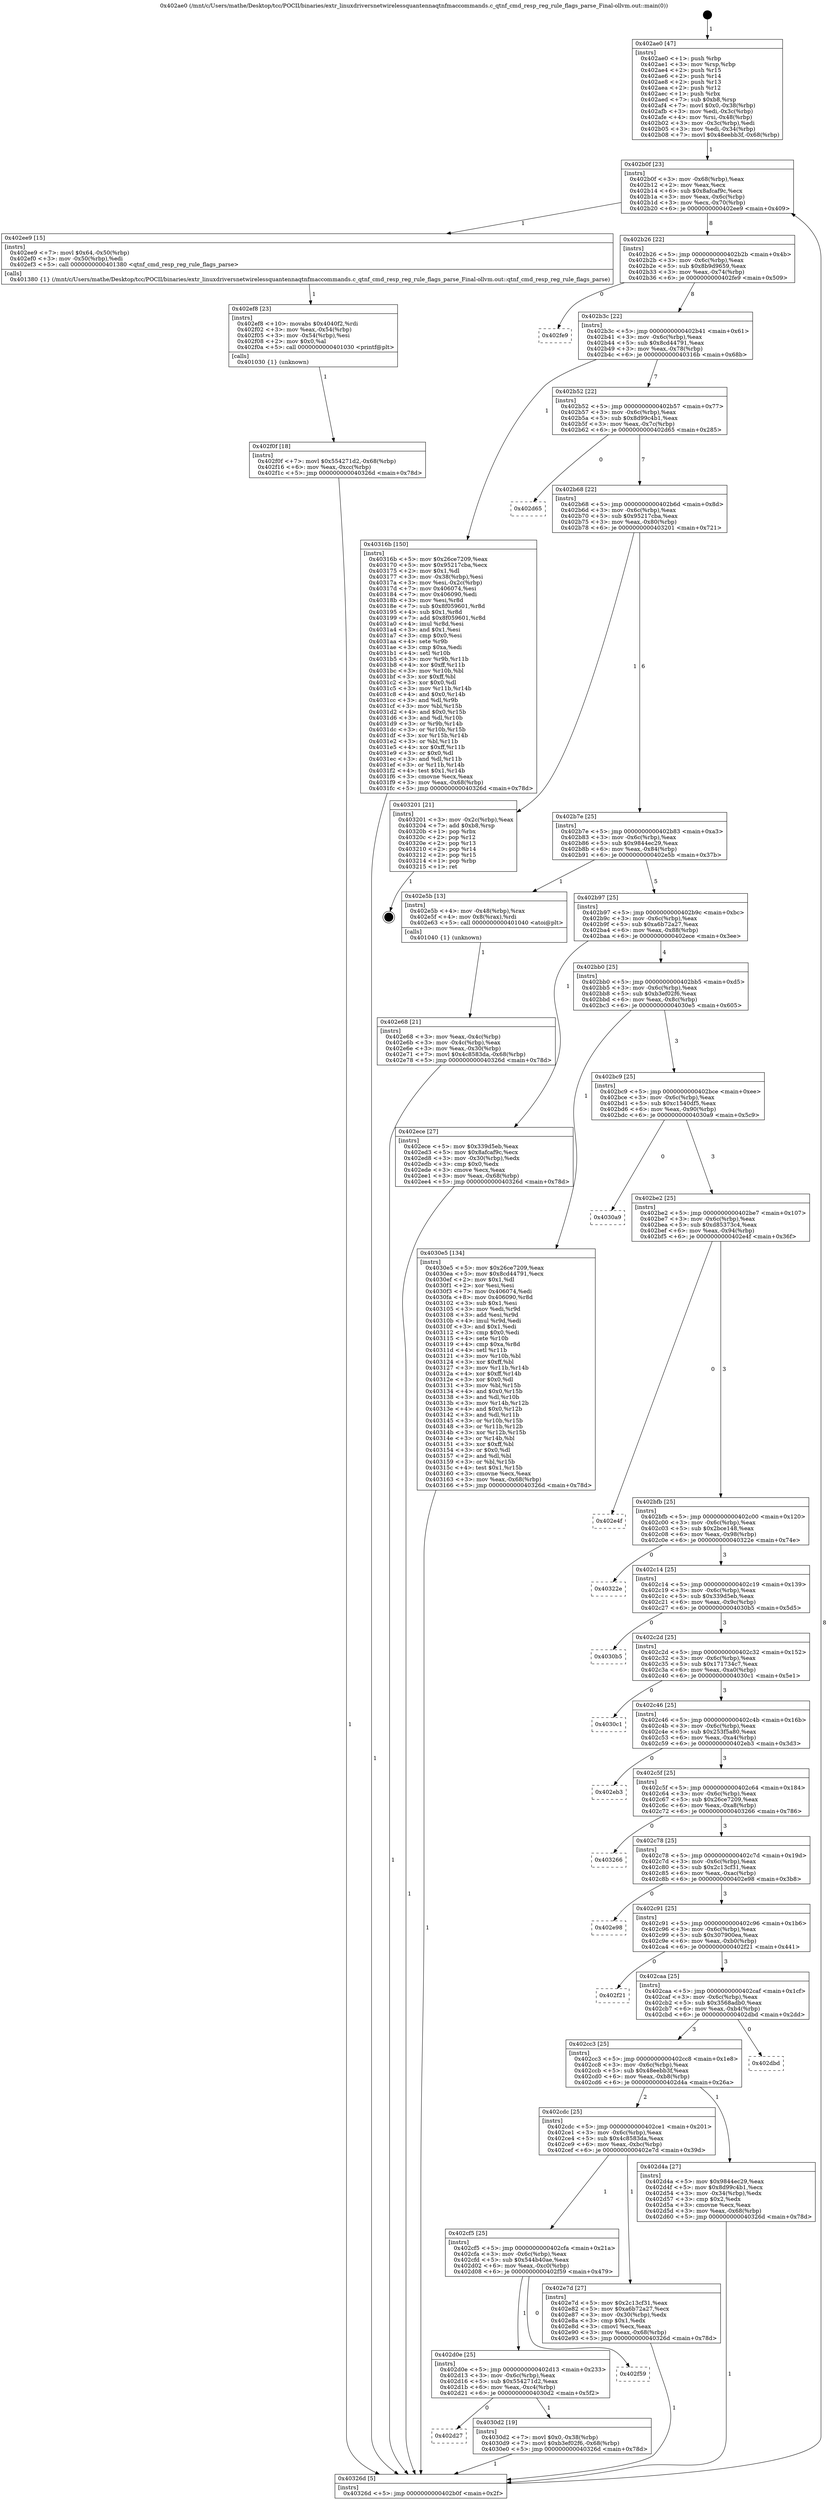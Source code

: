 digraph "0x402ae0" {
  label = "0x402ae0 (/mnt/c/Users/mathe/Desktop/tcc/POCII/binaries/extr_linuxdriversnetwirelessquantennaqtnfmaccommands.c_qtnf_cmd_resp_reg_rule_flags_parse_Final-ollvm.out::main(0))"
  labelloc = "t"
  node[shape=record]

  Entry [label="",width=0.3,height=0.3,shape=circle,fillcolor=black,style=filled]
  "0x402b0f" [label="{
     0x402b0f [23]\l
     | [instrs]\l
     &nbsp;&nbsp;0x402b0f \<+3\>: mov -0x68(%rbp),%eax\l
     &nbsp;&nbsp;0x402b12 \<+2\>: mov %eax,%ecx\l
     &nbsp;&nbsp;0x402b14 \<+6\>: sub $0x8afcaf9c,%ecx\l
     &nbsp;&nbsp;0x402b1a \<+3\>: mov %eax,-0x6c(%rbp)\l
     &nbsp;&nbsp;0x402b1d \<+3\>: mov %ecx,-0x70(%rbp)\l
     &nbsp;&nbsp;0x402b20 \<+6\>: je 0000000000402ee9 \<main+0x409\>\l
  }"]
  "0x402ee9" [label="{
     0x402ee9 [15]\l
     | [instrs]\l
     &nbsp;&nbsp;0x402ee9 \<+7\>: movl $0x64,-0x50(%rbp)\l
     &nbsp;&nbsp;0x402ef0 \<+3\>: mov -0x50(%rbp),%edi\l
     &nbsp;&nbsp;0x402ef3 \<+5\>: call 0000000000401380 \<qtnf_cmd_resp_reg_rule_flags_parse\>\l
     | [calls]\l
     &nbsp;&nbsp;0x401380 \{1\} (/mnt/c/Users/mathe/Desktop/tcc/POCII/binaries/extr_linuxdriversnetwirelessquantennaqtnfmaccommands.c_qtnf_cmd_resp_reg_rule_flags_parse_Final-ollvm.out::qtnf_cmd_resp_reg_rule_flags_parse)\l
  }"]
  "0x402b26" [label="{
     0x402b26 [22]\l
     | [instrs]\l
     &nbsp;&nbsp;0x402b26 \<+5\>: jmp 0000000000402b2b \<main+0x4b\>\l
     &nbsp;&nbsp;0x402b2b \<+3\>: mov -0x6c(%rbp),%eax\l
     &nbsp;&nbsp;0x402b2e \<+5\>: sub $0x8b9d9659,%eax\l
     &nbsp;&nbsp;0x402b33 \<+3\>: mov %eax,-0x74(%rbp)\l
     &nbsp;&nbsp;0x402b36 \<+6\>: je 0000000000402fe9 \<main+0x509\>\l
  }"]
  Exit [label="",width=0.3,height=0.3,shape=circle,fillcolor=black,style=filled,peripheries=2]
  "0x402fe9" [label="{
     0x402fe9\l
  }", style=dashed]
  "0x402b3c" [label="{
     0x402b3c [22]\l
     | [instrs]\l
     &nbsp;&nbsp;0x402b3c \<+5\>: jmp 0000000000402b41 \<main+0x61\>\l
     &nbsp;&nbsp;0x402b41 \<+3\>: mov -0x6c(%rbp),%eax\l
     &nbsp;&nbsp;0x402b44 \<+5\>: sub $0x8cd44791,%eax\l
     &nbsp;&nbsp;0x402b49 \<+3\>: mov %eax,-0x78(%rbp)\l
     &nbsp;&nbsp;0x402b4c \<+6\>: je 000000000040316b \<main+0x68b\>\l
  }"]
  "0x402d27" [label="{
     0x402d27\l
  }", style=dashed]
  "0x40316b" [label="{
     0x40316b [150]\l
     | [instrs]\l
     &nbsp;&nbsp;0x40316b \<+5\>: mov $0x26ce7209,%eax\l
     &nbsp;&nbsp;0x403170 \<+5\>: mov $0x95217cba,%ecx\l
     &nbsp;&nbsp;0x403175 \<+2\>: mov $0x1,%dl\l
     &nbsp;&nbsp;0x403177 \<+3\>: mov -0x38(%rbp),%esi\l
     &nbsp;&nbsp;0x40317a \<+3\>: mov %esi,-0x2c(%rbp)\l
     &nbsp;&nbsp;0x40317d \<+7\>: mov 0x406074,%esi\l
     &nbsp;&nbsp;0x403184 \<+7\>: mov 0x406090,%edi\l
     &nbsp;&nbsp;0x40318b \<+3\>: mov %esi,%r8d\l
     &nbsp;&nbsp;0x40318e \<+7\>: sub $0x8f059601,%r8d\l
     &nbsp;&nbsp;0x403195 \<+4\>: sub $0x1,%r8d\l
     &nbsp;&nbsp;0x403199 \<+7\>: add $0x8f059601,%r8d\l
     &nbsp;&nbsp;0x4031a0 \<+4\>: imul %r8d,%esi\l
     &nbsp;&nbsp;0x4031a4 \<+3\>: and $0x1,%esi\l
     &nbsp;&nbsp;0x4031a7 \<+3\>: cmp $0x0,%esi\l
     &nbsp;&nbsp;0x4031aa \<+4\>: sete %r9b\l
     &nbsp;&nbsp;0x4031ae \<+3\>: cmp $0xa,%edi\l
     &nbsp;&nbsp;0x4031b1 \<+4\>: setl %r10b\l
     &nbsp;&nbsp;0x4031b5 \<+3\>: mov %r9b,%r11b\l
     &nbsp;&nbsp;0x4031b8 \<+4\>: xor $0xff,%r11b\l
     &nbsp;&nbsp;0x4031bc \<+3\>: mov %r10b,%bl\l
     &nbsp;&nbsp;0x4031bf \<+3\>: xor $0xff,%bl\l
     &nbsp;&nbsp;0x4031c2 \<+3\>: xor $0x0,%dl\l
     &nbsp;&nbsp;0x4031c5 \<+3\>: mov %r11b,%r14b\l
     &nbsp;&nbsp;0x4031c8 \<+4\>: and $0x0,%r14b\l
     &nbsp;&nbsp;0x4031cc \<+3\>: and %dl,%r9b\l
     &nbsp;&nbsp;0x4031cf \<+3\>: mov %bl,%r15b\l
     &nbsp;&nbsp;0x4031d2 \<+4\>: and $0x0,%r15b\l
     &nbsp;&nbsp;0x4031d6 \<+3\>: and %dl,%r10b\l
     &nbsp;&nbsp;0x4031d9 \<+3\>: or %r9b,%r14b\l
     &nbsp;&nbsp;0x4031dc \<+3\>: or %r10b,%r15b\l
     &nbsp;&nbsp;0x4031df \<+3\>: xor %r15b,%r14b\l
     &nbsp;&nbsp;0x4031e2 \<+3\>: or %bl,%r11b\l
     &nbsp;&nbsp;0x4031e5 \<+4\>: xor $0xff,%r11b\l
     &nbsp;&nbsp;0x4031e9 \<+3\>: or $0x0,%dl\l
     &nbsp;&nbsp;0x4031ec \<+3\>: and %dl,%r11b\l
     &nbsp;&nbsp;0x4031ef \<+3\>: or %r11b,%r14b\l
     &nbsp;&nbsp;0x4031f2 \<+4\>: test $0x1,%r14b\l
     &nbsp;&nbsp;0x4031f6 \<+3\>: cmovne %ecx,%eax\l
     &nbsp;&nbsp;0x4031f9 \<+3\>: mov %eax,-0x68(%rbp)\l
     &nbsp;&nbsp;0x4031fc \<+5\>: jmp 000000000040326d \<main+0x78d\>\l
  }"]
  "0x402b52" [label="{
     0x402b52 [22]\l
     | [instrs]\l
     &nbsp;&nbsp;0x402b52 \<+5\>: jmp 0000000000402b57 \<main+0x77\>\l
     &nbsp;&nbsp;0x402b57 \<+3\>: mov -0x6c(%rbp),%eax\l
     &nbsp;&nbsp;0x402b5a \<+5\>: sub $0x8d99c4b1,%eax\l
     &nbsp;&nbsp;0x402b5f \<+3\>: mov %eax,-0x7c(%rbp)\l
     &nbsp;&nbsp;0x402b62 \<+6\>: je 0000000000402d65 \<main+0x285\>\l
  }"]
  "0x4030d2" [label="{
     0x4030d2 [19]\l
     | [instrs]\l
     &nbsp;&nbsp;0x4030d2 \<+7\>: movl $0x0,-0x38(%rbp)\l
     &nbsp;&nbsp;0x4030d9 \<+7\>: movl $0xb3ef02f6,-0x68(%rbp)\l
     &nbsp;&nbsp;0x4030e0 \<+5\>: jmp 000000000040326d \<main+0x78d\>\l
  }"]
  "0x402d65" [label="{
     0x402d65\l
  }", style=dashed]
  "0x402b68" [label="{
     0x402b68 [22]\l
     | [instrs]\l
     &nbsp;&nbsp;0x402b68 \<+5\>: jmp 0000000000402b6d \<main+0x8d\>\l
     &nbsp;&nbsp;0x402b6d \<+3\>: mov -0x6c(%rbp),%eax\l
     &nbsp;&nbsp;0x402b70 \<+5\>: sub $0x95217cba,%eax\l
     &nbsp;&nbsp;0x402b75 \<+3\>: mov %eax,-0x80(%rbp)\l
     &nbsp;&nbsp;0x402b78 \<+6\>: je 0000000000403201 \<main+0x721\>\l
  }"]
  "0x402d0e" [label="{
     0x402d0e [25]\l
     | [instrs]\l
     &nbsp;&nbsp;0x402d0e \<+5\>: jmp 0000000000402d13 \<main+0x233\>\l
     &nbsp;&nbsp;0x402d13 \<+3\>: mov -0x6c(%rbp),%eax\l
     &nbsp;&nbsp;0x402d16 \<+5\>: sub $0x554271d2,%eax\l
     &nbsp;&nbsp;0x402d1b \<+6\>: mov %eax,-0xc4(%rbp)\l
     &nbsp;&nbsp;0x402d21 \<+6\>: je 00000000004030d2 \<main+0x5f2\>\l
  }"]
  "0x403201" [label="{
     0x403201 [21]\l
     | [instrs]\l
     &nbsp;&nbsp;0x403201 \<+3\>: mov -0x2c(%rbp),%eax\l
     &nbsp;&nbsp;0x403204 \<+7\>: add $0xb8,%rsp\l
     &nbsp;&nbsp;0x40320b \<+1\>: pop %rbx\l
     &nbsp;&nbsp;0x40320c \<+2\>: pop %r12\l
     &nbsp;&nbsp;0x40320e \<+2\>: pop %r13\l
     &nbsp;&nbsp;0x403210 \<+2\>: pop %r14\l
     &nbsp;&nbsp;0x403212 \<+2\>: pop %r15\l
     &nbsp;&nbsp;0x403214 \<+1\>: pop %rbp\l
     &nbsp;&nbsp;0x403215 \<+1\>: ret\l
  }"]
  "0x402b7e" [label="{
     0x402b7e [25]\l
     | [instrs]\l
     &nbsp;&nbsp;0x402b7e \<+5\>: jmp 0000000000402b83 \<main+0xa3\>\l
     &nbsp;&nbsp;0x402b83 \<+3\>: mov -0x6c(%rbp),%eax\l
     &nbsp;&nbsp;0x402b86 \<+5\>: sub $0x9844ec29,%eax\l
     &nbsp;&nbsp;0x402b8b \<+6\>: mov %eax,-0x84(%rbp)\l
     &nbsp;&nbsp;0x402b91 \<+6\>: je 0000000000402e5b \<main+0x37b\>\l
  }"]
  "0x402f59" [label="{
     0x402f59\l
  }", style=dashed]
  "0x402e5b" [label="{
     0x402e5b [13]\l
     | [instrs]\l
     &nbsp;&nbsp;0x402e5b \<+4\>: mov -0x48(%rbp),%rax\l
     &nbsp;&nbsp;0x402e5f \<+4\>: mov 0x8(%rax),%rdi\l
     &nbsp;&nbsp;0x402e63 \<+5\>: call 0000000000401040 \<atoi@plt\>\l
     | [calls]\l
     &nbsp;&nbsp;0x401040 \{1\} (unknown)\l
  }"]
  "0x402b97" [label="{
     0x402b97 [25]\l
     | [instrs]\l
     &nbsp;&nbsp;0x402b97 \<+5\>: jmp 0000000000402b9c \<main+0xbc\>\l
     &nbsp;&nbsp;0x402b9c \<+3\>: mov -0x6c(%rbp),%eax\l
     &nbsp;&nbsp;0x402b9f \<+5\>: sub $0xa6b72a27,%eax\l
     &nbsp;&nbsp;0x402ba4 \<+6\>: mov %eax,-0x88(%rbp)\l
     &nbsp;&nbsp;0x402baa \<+6\>: je 0000000000402ece \<main+0x3ee\>\l
  }"]
  "0x402f0f" [label="{
     0x402f0f [18]\l
     | [instrs]\l
     &nbsp;&nbsp;0x402f0f \<+7\>: movl $0x554271d2,-0x68(%rbp)\l
     &nbsp;&nbsp;0x402f16 \<+6\>: mov %eax,-0xcc(%rbp)\l
     &nbsp;&nbsp;0x402f1c \<+5\>: jmp 000000000040326d \<main+0x78d\>\l
  }"]
  "0x402ece" [label="{
     0x402ece [27]\l
     | [instrs]\l
     &nbsp;&nbsp;0x402ece \<+5\>: mov $0x339d5eb,%eax\l
     &nbsp;&nbsp;0x402ed3 \<+5\>: mov $0x8afcaf9c,%ecx\l
     &nbsp;&nbsp;0x402ed8 \<+3\>: mov -0x30(%rbp),%edx\l
     &nbsp;&nbsp;0x402edb \<+3\>: cmp $0x0,%edx\l
     &nbsp;&nbsp;0x402ede \<+3\>: cmove %ecx,%eax\l
     &nbsp;&nbsp;0x402ee1 \<+3\>: mov %eax,-0x68(%rbp)\l
     &nbsp;&nbsp;0x402ee4 \<+5\>: jmp 000000000040326d \<main+0x78d\>\l
  }"]
  "0x402bb0" [label="{
     0x402bb0 [25]\l
     | [instrs]\l
     &nbsp;&nbsp;0x402bb0 \<+5\>: jmp 0000000000402bb5 \<main+0xd5\>\l
     &nbsp;&nbsp;0x402bb5 \<+3\>: mov -0x6c(%rbp),%eax\l
     &nbsp;&nbsp;0x402bb8 \<+5\>: sub $0xb3ef02f6,%eax\l
     &nbsp;&nbsp;0x402bbd \<+6\>: mov %eax,-0x8c(%rbp)\l
     &nbsp;&nbsp;0x402bc3 \<+6\>: je 00000000004030e5 \<main+0x605\>\l
  }"]
  "0x402ef8" [label="{
     0x402ef8 [23]\l
     | [instrs]\l
     &nbsp;&nbsp;0x402ef8 \<+10\>: movabs $0x4040f2,%rdi\l
     &nbsp;&nbsp;0x402f02 \<+3\>: mov %eax,-0x54(%rbp)\l
     &nbsp;&nbsp;0x402f05 \<+3\>: mov -0x54(%rbp),%esi\l
     &nbsp;&nbsp;0x402f08 \<+2\>: mov $0x0,%al\l
     &nbsp;&nbsp;0x402f0a \<+5\>: call 0000000000401030 \<printf@plt\>\l
     | [calls]\l
     &nbsp;&nbsp;0x401030 \{1\} (unknown)\l
  }"]
  "0x4030e5" [label="{
     0x4030e5 [134]\l
     | [instrs]\l
     &nbsp;&nbsp;0x4030e5 \<+5\>: mov $0x26ce7209,%eax\l
     &nbsp;&nbsp;0x4030ea \<+5\>: mov $0x8cd44791,%ecx\l
     &nbsp;&nbsp;0x4030ef \<+2\>: mov $0x1,%dl\l
     &nbsp;&nbsp;0x4030f1 \<+2\>: xor %esi,%esi\l
     &nbsp;&nbsp;0x4030f3 \<+7\>: mov 0x406074,%edi\l
     &nbsp;&nbsp;0x4030fa \<+8\>: mov 0x406090,%r8d\l
     &nbsp;&nbsp;0x403102 \<+3\>: sub $0x1,%esi\l
     &nbsp;&nbsp;0x403105 \<+3\>: mov %edi,%r9d\l
     &nbsp;&nbsp;0x403108 \<+3\>: add %esi,%r9d\l
     &nbsp;&nbsp;0x40310b \<+4\>: imul %r9d,%edi\l
     &nbsp;&nbsp;0x40310f \<+3\>: and $0x1,%edi\l
     &nbsp;&nbsp;0x403112 \<+3\>: cmp $0x0,%edi\l
     &nbsp;&nbsp;0x403115 \<+4\>: sete %r10b\l
     &nbsp;&nbsp;0x403119 \<+4\>: cmp $0xa,%r8d\l
     &nbsp;&nbsp;0x40311d \<+4\>: setl %r11b\l
     &nbsp;&nbsp;0x403121 \<+3\>: mov %r10b,%bl\l
     &nbsp;&nbsp;0x403124 \<+3\>: xor $0xff,%bl\l
     &nbsp;&nbsp;0x403127 \<+3\>: mov %r11b,%r14b\l
     &nbsp;&nbsp;0x40312a \<+4\>: xor $0xff,%r14b\l
     &nbsp;&nbsp;0x40312e \<+3\>: xor $0x0,%dl\l
     &nbsp;&nbsp;0x403131 \<+3\>: mov %bl,%r15b\l
     &nbsp;&nbsp;0x403134 \<+4\>: and $0x0,%r15b\l
     &nbsp;&nbsp;0x403138 \<+3\>: and %dl,%r10b\l
     &nbsp;&nbsp;0x40313b \<+3\>: mov %r14b,%r12b\l
     &nbsp;&nbsp;0x40313e \<+4\>: and $0x0,%r12b\l
     &nbsp;&nbsp;0x403142 \<+3\>: and %dl,%r11b\l
     &nbsp;&nbsp;0x403145 \<+3\>: or %r10b,%r15b\l
     &nbsp;&nbsp;0x403148 \<+3\>: or %r11b,%r12b\l
     &nbsp;&nbsp;0x40314b \<+3\>: xor %r12b,%r15b\l
     &nbsp;&nbsp;0x40314e \<+3\>: or %r14b,%bl\l
     &nbsp;&nbsp;0x403151 \<+3\>: xor $0xff,%bl\l
     &nbsp;&nbsp;0x403154 \<+3\>: or $0x0,%dl\l
     &nbsp;&nbsp;0x403157 \<+2\>: and %dl,%bl\l
     &nbsp;&nbsp;0x403159 \<+3\>: or %bl,%r15b\l
     &nbsp;&nbsp;0x40315c \<+4\>: test $0x1,%r15b\l
     &nbsp;&nbsp;0x403160 \<+3\>: cmovne %ecx,%eax\l
     &nbsp;&nbsp;0x403163 \<+3\>: mov %eax,-0x68(%rbp)\l
     &nbsp;&nbsp;0x403166 \<+5\>: jmp 000000000040326d \<main+0x78d\>\l
  }"]
  "0x402bc9" [label="{
     0x402bc9 [25]\l
     | [instrs]\l
     &nbsp;&nbsp;0x402bc9 \<+5\>: jmp 0000000000402bce \<main+0xee\>\l
     &nbsp;&nbsp;0x402bce \<+3\>: mov -0x6c(%rbp),%eax\l
     &nbsp;&nbsp;0x402bd1 \<+5\>: sub $0xc1540df5,%eax\l
     &nbsp;&nbsp;0x402bd6 \<+6\>: mov %eax,-0x90(%rbp)\l
     &nbsp;&nbsp;0x402bdc \<+6\>: je 00000000004030a9 \<main+0x5c9\>\l
  }"]
  "0x402cf5" [label="{
     0x402cf5 [25]\l
     | [instrs]\l
     &nbsp;&nbsp;0x402cf5 \<+5\>: jmp 0000000000402cfa \<main+0x21a\>\l
     &nbsp;&nbsp;0x402cfa \<+3\>: mov -0x6c(%rbp),%eax\l
     &nbsp;&nbsp;0x402cfd \<+5\>: sub $0x544b40ae,%eax\l
     &nbsp;&nbsp;0x402d02 \<+6\>: mov %eax,-0xc0(%rbp)\l
     &nbsp;&nbsp;0x402d08 \<+6\>: je 0000000000402f59 \<main+0x479\>\l
  }"]
  "0x4030a9" [label="{
     0x4030a9\l
  }", style=dashed]
  "0x402be2" [label="{
     0x402be2 [25]\l
     | [instrs]\l
     &nbsp;&nbsp;0x402be2 \<+5\>: jmp 0000000000402be7 \<main+0x107\>\l
     &nbsp;&nbsp;0x402be7 \<+3\>: mov -0x6c(%rbp),%eax\l
     &nbsp;&nbsp;0x402bea \<+5\>: sub $0xd85373c4,%eax\l
     &nbsp;&nbsp;0x402bef \<+6\>: mov %eax,-0x94(%rbp)\l
     &nbsp;&nbsp;0x402bf5 \<+6\>: je 0000000000402e4f \<main+0x36f\>\l
  }"]
  "0x402e7d" [label="{
     0x402e7d [27]\l
     | [instrs]\l
     &nbsp;&nbsp;0x402e7d \<+5\>: mov $0x2c13cf31,%eax\l
     &nbsp;&nbsp;0x402e82 \<+5\>: mov $0xa6b72a27,%ecx\l
     &nbsp;&nbsp;0x402e87 \<+3\>: mov -0x30(%rbp),%edx\l
     &nbsp;&nbsp;0x402e8a \<+3\>: cmp $0x1,%edx\l
     &nbsp;&nbsp;0x402e8d \<+3\>: cmovl %ecx,%eax\l
     &nbsp;&nbsp;0x402e90 \<+3\>: mov %eax,-0x68(%rbp)\l
     &nbsp;&nbsp;0x402e93 \<+5\>: jmp 000000000040326d \<main+0x78d\>\l
  }"]
  "0x402e4f" [label="{
     0x402e4f\l
  }", style=dashed]
  "0x402bfb" [label="{
     0x402bfb [25]\l
     | [instrs]\l
     &nbsp;&nbsp;0x402bfb \<+5\>: jmp 0000000000402c00 \<main+0x120\>\l
     &nbsp;&nbsp;0x402c00 \<+3\>: mov -0x6c(%rbp),%eax\l
     &nbsp;&nbsp;0x402c03 \<+5\>: sub $0x2bce148,%eax\l
     &nbsp;&nbsp;0x402c08 \<+6\>: mov %eax,-0x98(%rbp)\l
     &nbsp;&nbsp;0x402c0e \<+6\>: je 000000000040322e \<main+0x74e\>\l
  }"]
  "0x402e68" [label="{
     0x402e68 [21]\l
     | [instrs]\l
     &nbsp;&nbsp;0x402e68 \<+3\>: mov %eax,-0x4c(%rbp)\l
     &nbsp;&nbsp;0x402e6b \<+3\>: mov -0x4c(%rbp),%eax\l
     &nbsp;&nbsp;0x402e6e \<+3\>: mov %eax,-0x30(%rbp)\l
     &nbsp;&nbsp;0x402e71 \<+7\>: movl $0x4c8583da,-0x68(%rbp)\l
     &nbsp;&nbsp;0x402e78 \<+5\>: jmp 000000000040326d \<main+0x78d\>\l
  }"]
  "0x40322e" [label="{
     0x40322e\l
  }", style=dashed]
  "0x402c14" [label="{
     0x402c14 [25]\l
     | [instrs]\l
     &nbsp;&nbsp;0x402c14 \<+5\>: jmp 0000000000402c19 \<main+0x139\>\l
     &nbsp;&nbsp;0x402c19 \<+3\>: mov -0x6c(%rbp),%eax\l
     &nbsp;&nbsp;0x402c1c \<+5\>: sub $0x339d5eb,%eax\l
     &nbsp;&nbsp;0x402c21 \<+6\>: mov %eax,-0x9c(%rbp)\l
     &nbsp;&nbsp;0x402c27 \<+6\>: je 00000000004030b5 \<main+0x5d5\>\l
  }"]
  "0x402ae0" [label="{
     0x402ae0 [47]\l
     | [instrs]\l
     &nbsp;&nbsp;0x402ae0 \<+1\>: push %rbp\l
     &nbsp;&nbsp;0x402ae1 \<+3\>: mov %rsp,%rbp\l
     &nbsp;&nbsp;0x402ae4 \<+2\>: push %r15\l
     &nbsp;&nbsp;0x402ae6 \<+2\>: push %r14\l
     &nbsp;&nbsp;0x402ae8 \<+2\>: push %r13\l
     &nbsp;&nbsp;0x402aea \<+2\>: push %r12\l
     &nbsp;&nbsp;0x402aec \<+1\>: push %rbx\l
     &nbsp;&nbsp;0x402aed \<+7\>: sub $0xb8,%rsp\l
     &nbsp;&nbsp;0x402af4 \<+7\>: movl $0x0,-0x38(%rbp)\l
     &nbsp;&nbsp;0x402afb \<+3\>: mov %edi,-0x3c(%rbp)\l
     &nbsp;&nbsp;0x402afe \<+4\>: mov %rsi,-0x48(%rbp)\l
     &nbsp;&nbsp;0x402b02 \<+3\>: mov -0x3c(%rbp),%edi\l
     &nbsp;&nbsp;0x402b05 \<+3\>: mov %edi,-0x34(%rbp)\l
     &nbsp;&nbsp;0x402b08 \<+7\>: movl $0x48eebb3f,-0x68(%rbp)\l
  }"]
  "0x4030b5" [label="{
     0x4030b5\l
  }", style=dashed]
  "0x402c2d" [label="{
     0x402c2d [25]\l
     | [instrs]\l
     &nbsp;&nbsp;0x402c2d \<+5\>: jmp 0000000000402c32 \<main+0x152\>\l
     &nbsp;&nbsp;0x402c32 \<+3\>: mov -0x6c(%rbp),%eax\l
     &nbsp;&nbsp;0x402c35 \<+5\>: sub $0x171734c7,%eax\l
     &nbsp;&nbsp;0x402c3a \<+6\>: mov %eax,-0xa0(%rbp)\l
     &nbsp;&nbsp;0x402c40 \<+6\>: je 00000000004030c1 \<main+0x5e1\>\l
  }"]
  "0x40326d" [label="{
     0x40326d [5]\l
     | [instrs]\l
     &nbsp;&nbsp;0x40326d \<+5\>: jmp 0000000000402b0f \<main+0x2f\>\l
  }"]
  "0x4030c1" [label="{
     0x4030c1\l
  }", style=dashed]
  "0x402c46" [label="{
     0x402c46 [25]\l
     | [instrs]\l
     &nbsp;&nbsp;0x402c46 \<+5\>: jmp 0000000000402c4b \<main+0x16b\>\l
     &nbsp;&nbsp;0x402c4b \<+3\>: mov -0x6c(%rbp),%eax\l
     &nbsp;&nbsp;0x402c4e \<+5\>: sub $0x253f5a80,%eax\l
     &nbsp;&nbsp;0x402c53 \<+6\>: mov %eax,-0xa4(%rbp)\l
     &nbsp;&nbsp;0x402c59 \<+6\>: je 0000000000402eb3 \<main+0x3d3\>\l
  }"]
  "0x402cdc" [label="{
     0x402cdc [25]\l
     | [instrs]\l
     &nbsp;&nbsp;0x402cdc \<+5\>: jmp 0000000000402ce1 \<main+0x201\>\l
     &nbsp;&nbsp;0x402ce1 \<+3\>: mov -0x6c(%rbp),%eax\l
     &nbsp;&nbsp;0x402ce4 \<+5\>: sub $0x4c8583da,%eax\l
     &nbsp;&nbsp;0x402ce9 \<+6\>: mov %eax,-0xbc(%rbp)\l
     &nbsp;&nbsp;0x402cef \<+6\>: je 0000000000402e7d \<main+0x39d\>\l
  }"]
  "0x402eb3" [label="{
     0x402eb3\l
  }", style=dashed]
  "0x402c5f" [label="{
     0x402c5f [25]\l
     | [instrs]\l
     &nbsp;&nbsp;0x402c5f \<+5\>: jmp 0000000000402c64 \<main+0x184\>\l
     &nbsp;&nbsp;0x402c64 \<+3\>: mov -0x6c(%rbp),%eax\l
     &nbsp;&nbsp;0x402c67 \<+5\>: sub $0x26ce7209,%eax\l
     &nbsp;&nbsp;0x402c6c \<+6\>: mov %eax,-0xa8(%rbp)\l
     &nbsp;&nbsp;0x402c72 \<+6\>: je 0000000000403266 \<main+0x786\>\l
  }"]
  "0x402d4a" [label="{
     0x402d4a [27]\l
     | [instrs]\l
     &nbsp;&nbsp;0x402d4a \<+5\>: mov $0x9844ec29,%eax\l
     &nbsp;&nbsp;0x402d4f \<+5\>: mov $0x8d99c4b1,%ecx\l
     &nbsp;&nbsp;0x402d54 \<+3\>: mov -0x34(%rbp),%edx\l
     &nbsp;&nbsp;0x402d57 \<+3\>: cmp $0x2,%edx\l
     &nbsp;&nbsp;0x402d5a \<+3\>: cmovne %ecx,%eax\l
     &nbsp;&nbsp;0x402d5d \<+3\>: mov %eax,-0x68(%rbp)\l
     &nbsp;&nbsp;0x402d60 \<+5\>: jmp 000000000040326d \<main+0x78d\>\l
  }"]
  "0x403266" [label="{
     0x403266\l
  }", style=dashed]
  "0x402c78" [label="{
     0x402c78 [25]\l
     | [instrs]\l
     &nbsp;&nbsp;0x402c78 \<+5\>: jmp 0000000000402c7d \<main+0x19d\>\l
     &nbsp;&nbsp;0x402c7d \<+3\>: mov -0x6c(%rbp),%eax\l
     &nbsp;&nbsp;0x402c80 \<+5\>: sub $0x2c13cf31,%eax\l
     &nbsp;&nbsp;0x402c85 \<+6\>: mov %eax,-0xac(%rbp)\l
     &nbsp;&nbsp;0x402c8b \<+6\>: je 0000000000402e98 \<main+0x3b8\>\l
  }"]
  "0x402cc3" [label="{
     0x402cc3 [25]\l
     | [instrs]\l
     &nbsp;&nbsp;0x402cc3 \<+5\>: jmp 0000000000402cc8 \<main+0x1e8\>\l
     &nbsp;&nbsp;0x402cc8 \<+3\>: mov -0x6c(%rbp),%eax\l
     &nbsp;&nbsp;0x402ccb \<+5\>: sub $0x48eebb3f,%eax\l
     &nbsp;&nbsp;0x402cd0 \<+6\>: mov %eax,-0xb8(%rbp)\l
     &nbsp;&nbsp;0x402cd6 \<+6\>: je 0000000000402d4a \<main+0x26a\>\l
  }"]
  "0x402e98" [label="{
     0x402e98\l
  }", style=dashed]
  "0x402c91" [label="{
     0x402c91 [25]\l
     | [instrs]\l
     &nbsp;&nbsp;0x402c91 \<+5\>: jmp 0000000000402c96 \<main+0x1b6\>\l
     &nbsp;&nbsp;0x402c96 \<+3\>: mov -0x6c(%rbp),%eax\l
     &nbsp;&nbsp;0x402c99 \<+5\>: sub $0x307900ea,%eax\l
     &nbsp;&nbsp;0x402c9e \<+6\>: mov %eax,-0xb0(%rbp)\l
     &nbsp;&nbsp;0x402ca4 \<+6\>: je 0000000000402f21 \<main+0x441\>\l
  }"]
  "0x402dbd" [label="{
     0x402dbd\l
  }", style=dashed]
  "0x402f21" [label="{
     0x402f21\l
  }", style=dashed]
  "0x402caa" [label="{
     0x402caa [25]\l
     | [instrs]\l
     &nbsp;&nbsp;0x402caa \<+5\>: jmp 0000000000402caf \<main+0x1cf\>\l
     &nbsp;&nbsp;0x402caf \<+3\>: mov -0x6c(%rbp),%eax\l
     &nbsp;&nbsp;0x402cb2 \<+5\>: sub $0x3568adb0,%eax\l
     &nbsp;&nbsp;0x402cb7 \<+6\>: mov %eax,-0xb4(%rbp)\l
     &nbsp;&nbsp;0x402cbd \<+6\>: je 0000000000402dbd \<main+0x2dd\>\l
  }"]
  Entry -> "0x402ae0" [label=" 1"]
  "0x402b0f" -> "0x402ee9" [label=" 1"]
  "0x402b0f" -> "0x402b26" [label=" 8"]
  "0x403201" -> Exit [label=" 1"]
  "0x402b26" -> "0x402fe9" [label=" 0"]
  "0x402b26" -> "0x402b3c" [label=" 8"]
  "0x40316b" -> "0x40326d" [label=" 1"]
  "0x402b3c" -> "0x40316b" [label=" 1"]
  "0x402b3c" -> "0x402b52" [label=" 7"]
  "0x4030e5" -> "0x40326d" [label=" 1"]
  "0x402b52" -> "0x402d65" [label=" 0"]
  "0x402b52" -> "0x402b68" [label=" 7"]
  "0x4030d2" -> "0x40326d" [label=" 1"]
  "0x402b68" -> "0x403201" [label=" 1"]
  "0x402b68" -> "0x402b7e" [label=" 6"]
  "0x402d0e" -> "0x4030d2" [label=" 1"]
  "0x402b7e" -> "0x402e5b" [label=" 1"]
  "0x402b7e" -> "0x402b97" [label=" 5"]
  "0x402d0e" -> "0x402d27" [label=" 0"]
  "0x402b97" -> "0x402ece" [label=" 1"]
  "0x402b97" -> "0x402bb0" [label=" 4"]
  "0x402cf5" -> "0x402f59" [label=" 0"]
  "0x402bb0" -> "0x4030e5" [label=" 1"]
  "0x402bb0" -> "0x402bc9" [label=" 3"]
  "0x402cf5" -> "0x402d0e" [label=" 1"]
  "0x402bc9" -> "0x4030a9" [label=" 0"]
  "0x402bc9" -> "0x402be2" [label=" 3"]
  "0x402f0f" -> "0x40326d" [label=" 1"]
  "0x402be2" -> "0x402e4f" [label=" 0"]
  "0x402be2" -> "0x402bfb" [label=" 3"]
  "0x402ef8" -> "0x402f0f" [label=" 1"]
  "0x402bfb" -> "0x40322e" [label=" 0"]
  "0x402bfb" -> "0x402c14" [label=" 3"]
  "0x402ece" -> "0x40326d" [label=" 1"]
  "0x402c14" -> "0x4030b5" [label=" 0"]
  "0x402c14" -> "0x402c2d" [label=" 3"]
  "0x402e7d" -> "0x40326d" [label=" 1"]
  "0x402c2d" -> "0x4030c1" [label=" 0"]
  "0x402c2d" -> "0x402c46" [label=" 3"]
  "0x402cdc" -> "0x402cf5" [label=" 1"]
  "0x402c46" -> "0x402eb3" [label=" 0"]
  "0x402c46" -> "0x402c5f" [label=" 3"]
  "0x402cdc" -> "0x402e7d" [label=" 1"]
  "0x402c5f" -> "0x403266" [label=" 0"]
  "0x402c5f" -> "0x402c78" [label=" 3"]
  "0x402ee9" -> "0x402ef8" [label=" 1"]
  "0x402c78" -> "0x402e98" [label=" 0"]
  "0x402c78" -> "0x402c91" [label=" 3"]
  "0x402e5b" -> "0x402e68" [label=" 1"]
  "0x402c91" -> "0x402f21" [label=" 0"]
  "0x402c91" -> "0x402caa" [label=" 3"]
  "0x40326d" -> "0x402b0f" [label=" 8"]
  "0x402caa" -> "0x402dbd" [label=" 0"]
  "0x402caa" -> "0x402cc3" [label=" 3"]
  "0x402e68" -> "0x40326d" [label=" 1"]
  "0x402cc3" -> "0x402d4a" [label=" 1"]
  "0x402cc3" -> "0x402cdc" [label=" 2"]
  "0x402d4a" -> "0x40326d" [label=" 1"]
  "0x402ae0" -> "0x402b0f" [label=" 1"]
}
